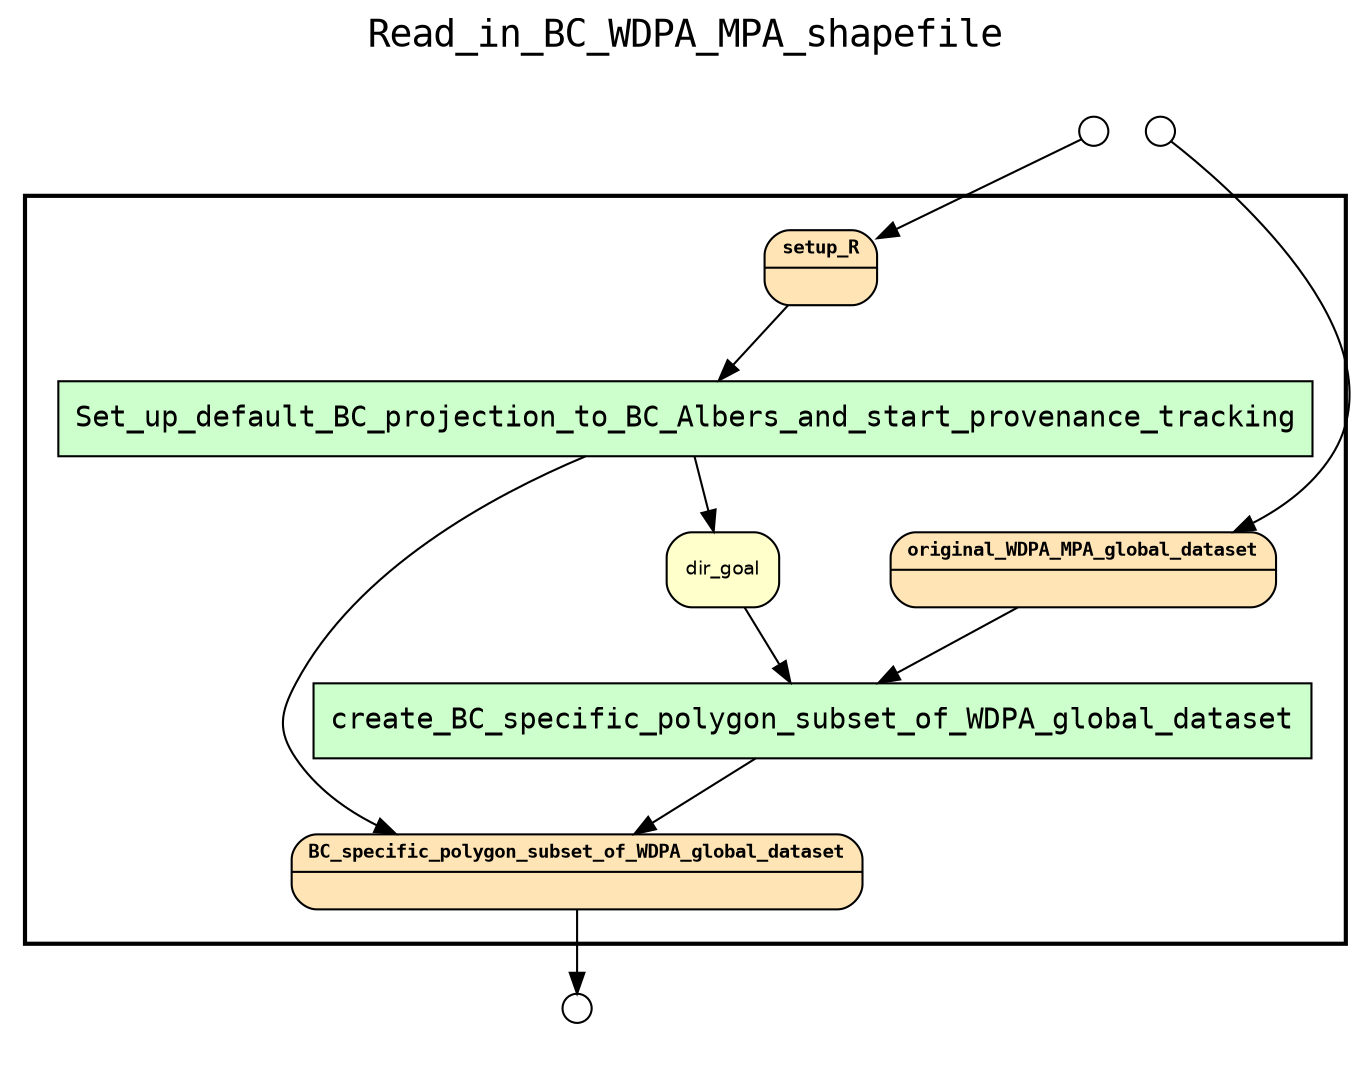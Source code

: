 
digraph yw_data_view {
rankdir=TB
fontname=Courier; fontsize=18; labelloc=t
label="Read_in_BC_WDPA_MPA_shapefile"
subgraph cluster_workflow { label=""; color=black; penwidth=2
subgraph cluster_workflow_inner { label=""; color=white
node[shape=box style="filled" fillcolor="#CCFFCC" peripheries=1 fontname=Courier]
Set_up_default_BC_projection_to_BC_Albers_and_start_provenance_tracking
create_BC_specific_polygon_subset_of_WDPA_global_dataset
node[shape=box style="filled" fillcolor="#CCFFCC" peripheries=1 fontname=Courier]
node[shape=box style="rounded,filled" fillcolor="#FFE4B5" peripheries=1 fontname="Courier-Bold" fontsize=9]
setup_R[shape=record rankdir=LR label="{<f0> setup_R |<f1>}"]
original_WDPA_MPA_global_dataset[shape=record rankdir=LR label="{<f0> original_WDPA_MPA_global_dataset |<f1>}"]
node[shape=box style="rounded,filled" fillcolor="#FFFFCC" peripheries=1 fontname=Helvetica]
dir_goal
node[shape=box style="rounded,filled" fillcolor="#FFE4B5" peripheries=1 fontname="Courier-Bold" fontsize=9]
BC_specific_polygon_subset_of_WDPA_global_dataset[shape=record rankdir=LR label="{<f0> BC_specific_polygon_subset_of_WDPA_global_dataset |<f1>}"]
node[shape=box style="rounded,filled" fillcolor="#FFFFFF" peripheries=1 fontname=Helvetica]
}}
subgraph cluster_inflows { label=""; color=white; penwidth=2
subgraph cluster_inflows_inner { label=""; color=white
node[shape=circle fillcolor="#FFFFFF" peripheries=1 width=0.2]
setup_R_inflow [label=""]
original_WDPA_MPA_global_dataset_inflow [label=""]
}}
subgraph cluster_outflows { label=""; color=white; penwidth=2
subgraph cluster_outflows_inner { label=""; color=white
node[shape=circle fillcolor="#FFFFFF" peripheries=1 width=0.2]
BC_specific_polygon_subset_of_WDPA_global_dataset_outflow [label=""]
}}
original_WDPA_MPA_global_dataset -> create_BC_specific_polygon_subset_of_WDPA_global_dataset
dir_goal -> create_BC_specific_polygon_subset_of_WDPA_global_dataset
setup_R -> Set_up_default_BC_projection_to_BC_Albers_and_start_provenance_tracking
Set_up_default_BC_projection_to_BC_Albers_and_start_provenance_tracking -> BC_specific_polygon_subset_of_WDPA_global_dataset
Set_up_default_BC_projection_to_BC_Albers_and_start_provenance_tracking -> dir_goal
create_BC_specific_polygon_subset_of_WDPA_global_dataset -> BC_specific_polygon_subset_of_WDPA_global_dataset
setup_R_inflow -> setup_R
original_WDPA_MPA_global_dataset_inflow -> original_WDPA_MPA_global_dataset
BC_specific_polygon_subset_of_WDPA_global_dataset -> BC_specific_polygon_subset_of_WDPA_global_dataset_outflow
}

